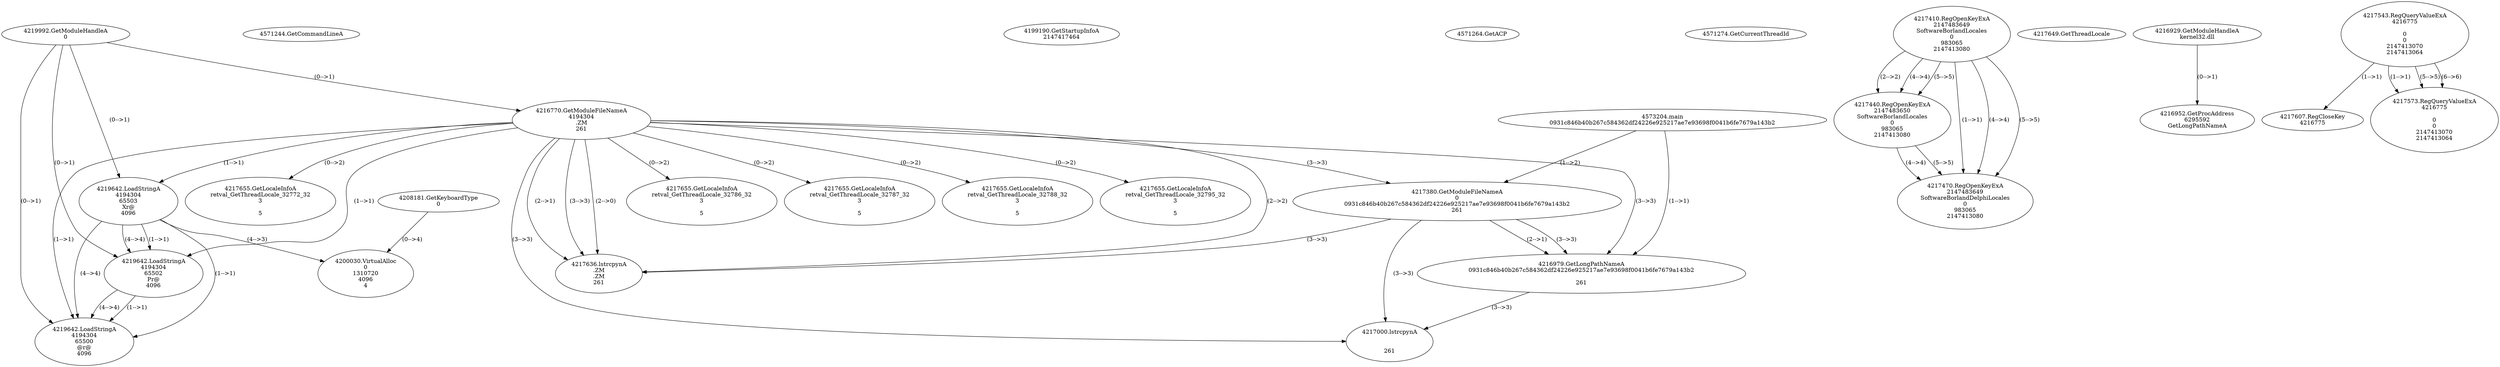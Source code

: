 // Global SCDG with merge call
digraph {
	0 [label="4573204.main
0931c846b40b267c584362df24226e925217ae7e93698f0041b6fe7679a143b2"]
	1 [label="4219992.GetModuleHandleA
0"]
	2 [label="4208181.GetKeyboardType
0"]
	3 [label="4571244.GetCommandLineA
"]
	4 [label="4199190.GetStartupInfoA
2147417464"]
	5 [label="4571264.GetACP
"]
	6 [label="4571274.GetCurrentThreadId
"]
	7 [label="4216770.GetModuleFileNameA
4194304
.ZM
261"]
	1 -> 7 [label="(0-->1)"]
	8 [label="4217380.GetModuleFileNameA
0
0931c846b40b267c584362df24226e925217ae7e93698f0041b6fe7679a143b2
261"]
	0 -> 8 [label="(1-->2)"]
	7 -> 8 [label="(3-->3)"]
	9 [label="4217410.RegOpenKeyExA
2147483649
Software\Borland\Locales
0
983065
2147413080"]
	10 [label="4217440.RegOpenKeyExA
2147483650
Software\Borland\Locales
0
983065
2147413080"]
	9 -> 10 [label="(2-->2)"]
	9 -> 10 [label="(4-->4)"]
	9 -> 10 [label="(5-->5)"]
	11 [label="4217470.RegOpenKeyExA
2147483649
Software\Borland\Delphi\Locales
0
983065
2147413080"]
	9 -> 11 [label="(1-->1)"]
	9 -> 11 [label="(4-->4)"]
	10 -> 11 [label="(4-->4)"]
	9 -> 11 [label="(5-->5)"]
	10 -> 11 [label="(5-->5)"]
	12 [label="4217636.lstrcpynA
.ZM
.ZM
261"]
	7 -> 12 [label="(2-->1)"]
	7 -> 12 [label="(2-->2)"]
	7 -> 12 [label="(3-->3)"]
	8 -> 12 [label="(3-->3)"]
	7 -> 12 [label="(2-->0)"]
	13 [label="4217649.GetThreadLocale
"]
	14 [label="4217655.GetLocaleInfoA
retval_GetThreadLocale_32772_32
3

5"]
	7 -> 14 [label="(0-->2)"]
	15 [label="4219642.LoadStringA
4194304
65503
Xr@
4096"]
	1 -> 15 [label="(0-->1)"]
	7 -> 15 [label="(1-->1)"]
	16 [label="4216929.GetModuleHandleA
kernel32.dll"]
	17 [label="4216952.GetProcAddress
6295592
GetLongPathNameA"]
	16 -> 17 [label="(0-->1)"]
	18 [label="4216979.GetLongPathNameA
0931c846b40b267c584362df24226e925217ae7e93698f0041b6fe7679a143b2

261"]
	0 -> 18 [label="(1-->1)"]
	8 -> 18 [label="(2-->1)"]
	7 -> 18 [label="(3-->3)"]
	8 -> 18 [label="(3-->3)"]
	19 [label="4217000.lstrcpynA


261"]
	7 -> 19 [label="(3-->3)"]
	8 -> 19 [label="(3-->3)"]
	18 -> 19 [label="(3-->3)"]
	20 [label="4217543.RegQueryValueExA
4216775

0
0
2147413070
2147413064"]
	21 [label="4217607.RegCloseKey
4216775"]
	20 -> 21 [label="(1-->1)"]
	22 [label="4217655.GetLocaleInfoA
retval_GetThreadLocale_32786_32
3

5"]
	7 -> 22 [label="(0-->2)"]
	23 [label="4217573.RegQueryValueExA
4216775

0
0
2147413070
2147413064"]
	20 -> 23 [label="(1-->1)"]
	20 -> 23 [label="(5-->5)"]
	20 -> 23 [label="(6-->6)"]
	24 [label="4217655.GetLocaleInfoA
retval_GetThreadLocale_32787_32
3

5"]
	7 -> 24 [label="(0-->2)"]
	25 [label="4217655.GetLocaleInfoA
retval_GetThreadLocale_32788_32
3

5"]
	7 -> 25 [label="(0-->2)"]
	26 [label="4200030.VirtualAlloc
0
1310720
4096
4"]
	15 -> 26 [label="(4-->3)"]
	2 -> 26 [label="(0-->4)"]
	27 [label="4219642.LoadStringA
4194304
65502
Pr@
4096"]
	1 -> 27 [label="(0-->1)"]
	7 -> 27 [label="(1-->1)"]
	15 -> 27 [label="(1-->1)"]
	15 -> 27 [label="(4-->4)"]
	28 [label="4219642.LoadStringA
4194304
65500
@r@
4096"]
	1 -> 28 [label="(0-->1)"]
	7 -> 28 [label="(1-->1)"]
	15 -> 28 [label="(1-->1)"]
	27 -> 28 [label="(1-->1)"]
	15 -> 28 [label="(4-->4)"]
	27 -> 28 [label="(4-->4)"]
	29 [label="4217655.GetLocaleInfoA
retval_GetThreadLocale_32795_32
3

5"]
	7 -> 29 [label="(0-->2)"]
}
